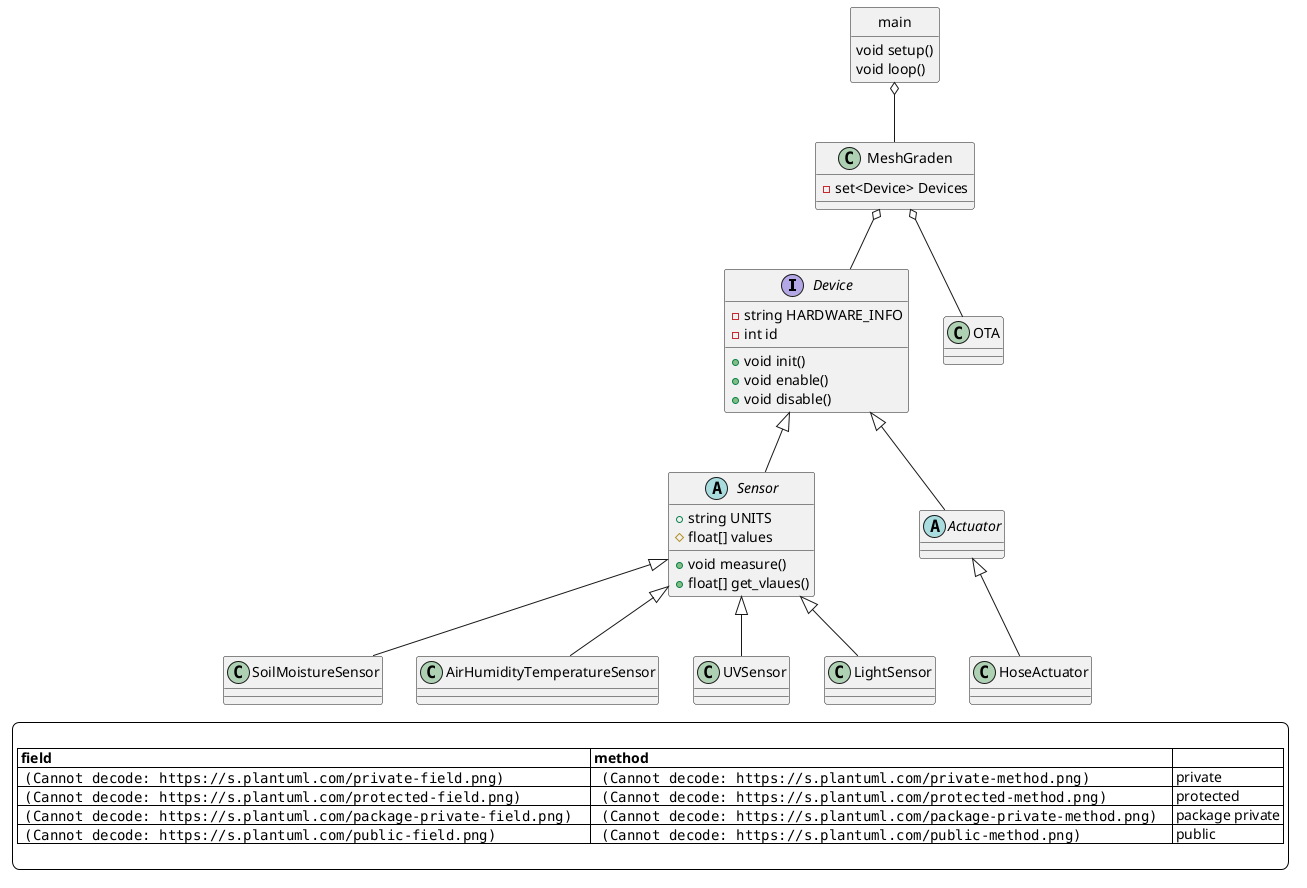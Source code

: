 @startuml

interface Device{
    - string HARDWARE_INFO
    - int id 

    + void init()
    + void enable()
    + void disable()
}

abstract Sensor{
    + string UNITS
    # float[] values

    + void measure()
    + float[] get_vlaues()
}

abstract Actuator{}

class SoilMoistureSensor{}

class AirHumidityTemperatureSensor{}

class UVSensor{}

class LightSensor{}

class HoseActuator{}

class MeshGraden{
    - set<Device> Devices
}

class OTA{}

class main{
    void setup()
    void loop()
}
hide main circle
hide main fields


Device <|-- Sensor
Device <|-- Actuator
Sensor <|-- SoilMoistureSensor
Sensor <|-- AirHumidityTemperatureSensor
Sensor <|-- UVSensor
Sensor <|-- LightSensor
Actuator <|-- HoseActuator

main o-- MeshGraden
MeshGraden o-- OTA
MeshGraden o-- Device



skinparam legendBackgroundColor #ffffff
legend

|= field |= method |=  |
|  <img:https://s.plantuml.com/private-field.png>     |   <img:https://s.plantuml.com/private-method.png>     | private |
|  <img:https://s.plantuml.com/protected-field.png>   |   <img:https://s.plantuml.com/protected-method.png>   | protected |
|  <img:https://s.plantuml.com/package-private-field.png>     |   <img:https://s.plantuml.com/package-private-method.png>    | package private |
|  <img:https://s.plantuml.com/public-field.png>     |   <img:https://s.plantuml.com/public-method.png>     | public |

endlegend

@enduml

